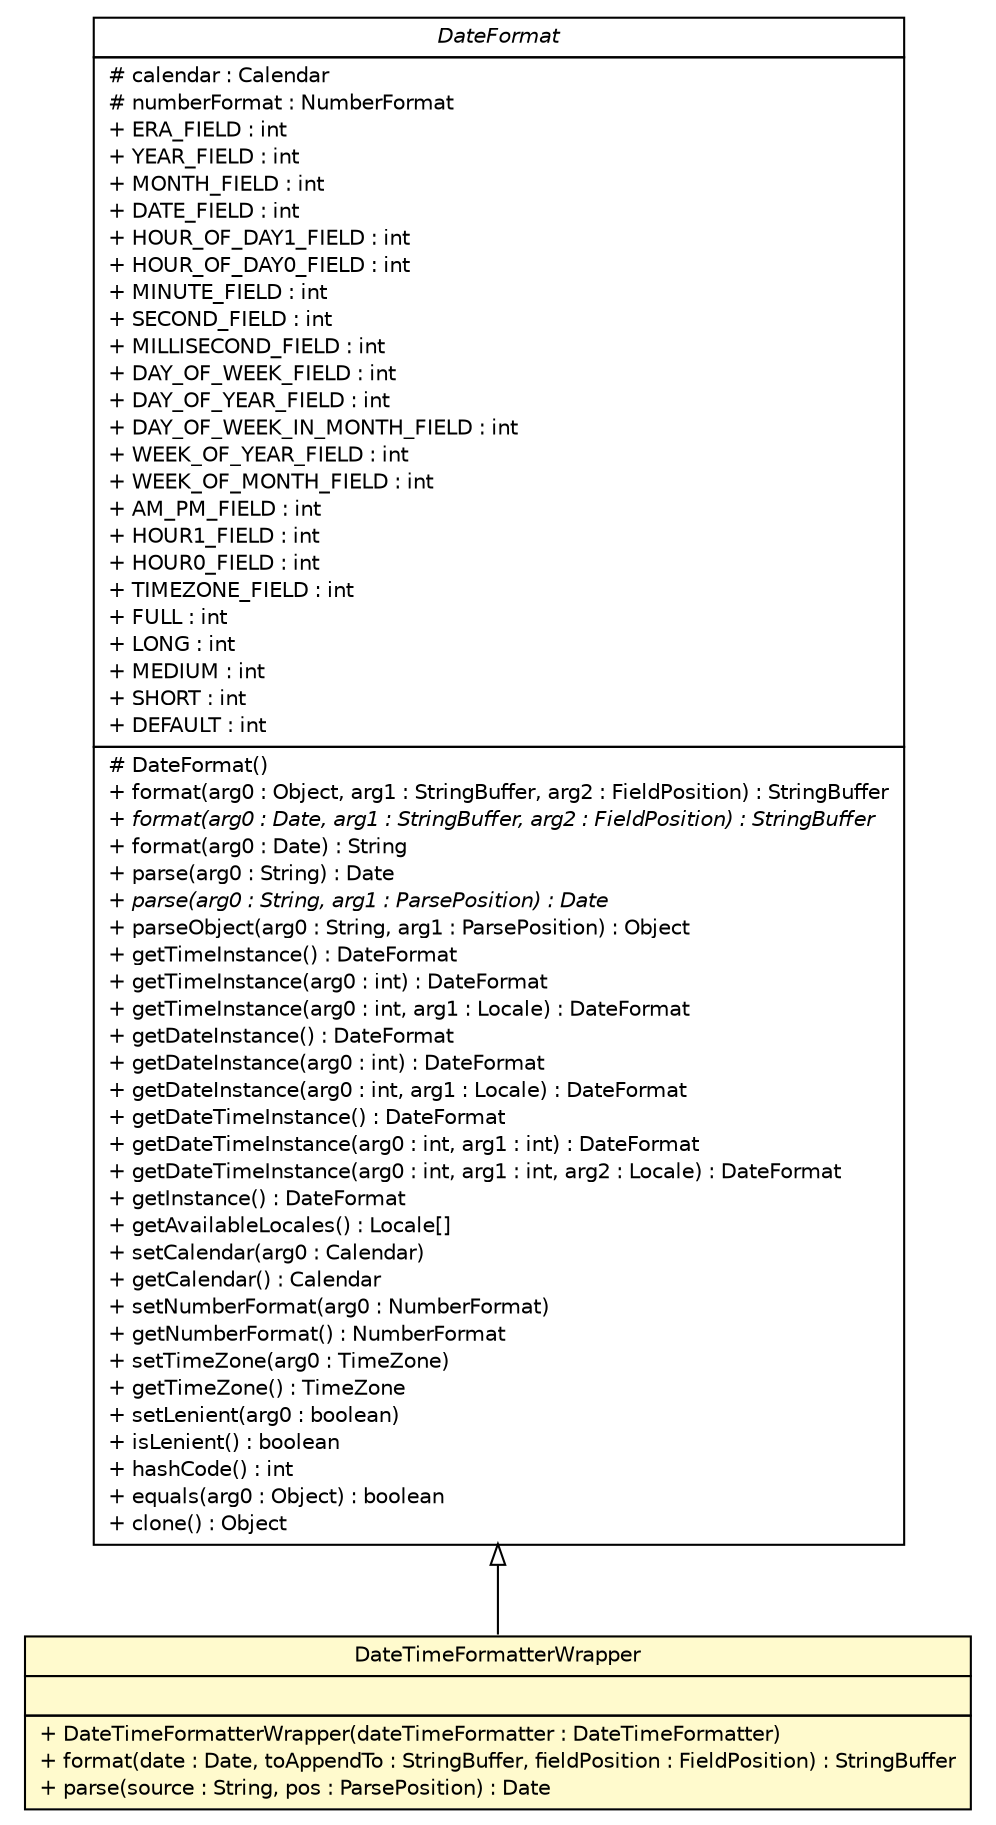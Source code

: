 #!/usr/local/bin/dot
#
# Class diagram 
# Generated by UMLGraph version R5_6-24-gf6e263 (http://www.umlgraph.org/)
#

digraph G {
	edge [fontname="Helvetica",fontsize=10,labelfontname="Helvetica",labelfontsize=10];
	node [fontname="Helvetica",fontsize=10,shape=plaintext];
	nodesep=0.25;
	ranksep=0.5;
	// com.yirendai.oss.lib.common.DateTimeFormatterWrapper
	c2162 [label=<<table title="com.yirendai.oss.lib.common.DateTimeFormatterWrapper" border="0" cellborder="1" cellspacing="0" cellpadding="2" port="p" bgcolor="lemonChiffon" href="./DateTimeFormatterWrapper.html">
		<tr><td><table border="0" cellspacing="0" cellpadding="1">
<tr><td align="center" balign="center"> DateTimeFormatterWrapper </td></tr>
		</table></td></tr>
		<tr><td><table border="0" cellspacing="0" cellpadding="1">
<tr><td align="left" balign="left">  </td></tr>
		</table></td></tr>
		<tr><td><table border="0" cellspacing="0" cellpadding="1">
<tr><td align="left" balign="left"> + DateTimeFormatterWrapper(dateTimeFormatter : DateTimeFormatter) </td></tr>
<tr><td align="left" balign="left"> + format(date : Date, toAppendTo : StringBuffer, fieldPosition : FieldPosition) : StringBuffer </td></tr>
<tr><td align="left" balign="left"> + parse(source : String, pos : ParsePosition) : Date </td></tr>
		</table></td></tr>
		</table>>, URL="./DateTimeFormatterWrapper.html", fontname="Helvetica", fontcolor="black", fontsize=10.0];
	//com.yirendai.oss.lib.common.DateTimeFormatterWrapper extends java.text.DateFormat
	c2225:p -> c2162:p [dir=back,arrowtail=empty];
	// java.text.DateFormat
	c2225 [label=<<table title="java.text.DateFormat" border="0" cellborder="1" cellspacing="0" cellpadding="2" port="p" href="http://java.sun.com/j2se/1.4.2/docs/api/java/text/DateFormat.html">
		<tr><td><table border="0" cellspacing="0" cellpadding="1">
<tr><td align="center" balign="center"><font face="Helvetica-Oblique"> DateFormat </font></td></tr>
		</table></td></tr>
		<tr><td><table border="0" cellspacing="0" cellpadding="1">
<tr><td align="left" balign="left"> # calendar : Calendar </td></tr>
<tr><td align="left" balign="left"> # numberFormat : NumberFormat </td></tr>
<tr><td align="left" balign="left"> + ERA_FIELD : int </td></tr>
<tr><td align="left" balign="left"> + YEAR_FIELD : int </td></tr>
<tr><td align="left" balign="left"> + MONTH_FIELD : int </td></tr>
<tr><td align="left" balign="left"> + DATE_FIELD : int </td></tr>
<tr><td align="left" balign="left"> + HOUR_OF_DAY1_FIELD : int </td></tr>
<tr><td align="left" balign="left"> + HOUR_OF_DAY0_FIELD : int </td></tr>
<tr><td align="left" balign="left"> + MINUTE_FIELD : int </td></tr>
<tr><td align="left" balign="left"> + SECOND_FIELD : int </td></tr>
<tr><td align="left" balign="left"> + MILLISECOND_FIELD : int </td></tr>
<tr><td align="left" balign="left"> + DAY_OF_WEEK_FIELD : int </td></tr>
<tr><td align="left" balign="left"> + DAY_OF_YEAR_FIELD : int </td></tr>
<tr><td align="left" balign="left"> + DAY_OF_WEEK_IN_MONTH_FIELD : int </td></tr>
<tr><td align="left" balign="left"> + WEEK_OF_YEAR_FIELD : int </td></tr>
<tr><td align="left" balign="left"> + WEEK_OF_MONTH_FIELD : int </td></tr>
<tr><td align="left" balign="left"> + AM_PM_FIELD : int </td></tr>
<tr><td align="left" balign="left"> + HOUR1_FIELD : int </td></tr>
<tr><td align="left" balign="left"> + HOUR0_FIELD : int </td></tr>
<tr><td align="left" balign="left"> + TIMEZONE_FIELD : int </td></tr>
<tr><td align="left" balign="left"> + FULL : int </td></tr>
<tr><td align="left" balign="left"> + LONG : int </td></tr>
<tr><td align="left" balign="left"> + MEDIUM : int </td></tr>
<tr><td align="left" balign="left"> + SHORT : int </td></tr>
<tr><td align="left" balign="left"> + DEFAULT : int </td></tr>
		</table></td></tr>
		<tr><td><table border="0" cellspacing="0" cellpadding="1">
<tr><td align="left" balign="left"> # DateFormat() </td></tr>
<tr><td align="left" balign="left"> + format(arg0 : Object, arg1 : StringBuffer, arg2 : FieldPosition) : StringBuffer </td></tr>
<tr><td align="left" balign="left"><font face="Helvetica-Oblique" point-size="10.0"> + format(arg0 : Date, arg1 : StringBuffer, arg2 : FieldPosition) : StringBuffer </font></td></tr>
<tr><td align="left" balign="left"> + format(arg0 : Date) : String </td></tr>
<tr><td align="left" balign="left"> + parse(arg0 : String) : Date </td></tr>
<tr><td align="left" balign="left"><font face="Helvetica-Oblique" point-size="10.0"> + parse(arg0 : String, arg1 : ParsePosition) : Date </font></td></tr>
<tr><td align="left" balign="left"> + parseObject(arg0 : String, arg1 : ParsePosition) : Object </td></tr>
<tr><td align="left" balign="left"> + getTimeInstance() : DateFormat </td></tr>
<tr><td align="left" balign="left"> + getTimeInstance(arg0 : int) : DateFormat </td></tr>
<tr><td align="left" balign="left"> + getTimeInstance(arg0 : int, arg1 : Locale) : DateFormat </td></tr>
<tr><td align="left" balign="left"> + getDateInstance() : DateFormat </td></tr>
<tr><td align="left" balign="left"> + getDateInstance(arg0 : int) : DateFormat </td></tr>
<tr><td align="left" balign="left"> + getDateInstance(arg0 : int, arg1 : Locale) : DateFormat </td></tr>
<tr><td align="left" balign="left"> + getDateTimeInstance() : DateFormat </td></tr>
<tr><td align="left" balign="left"> + getDateTimeInstance(arg0 : int, arg1 : int) : DateFormat </td></tr>
<tr><td align="left" balign="left"> + getDateTimeInstance(arg0 : int, arg1 : int, arg2 : Locale) : DateFormat </td></tr>
<tr><td align="left" balign="left"> + getInstance() : DateFormat </td></tr>
<tr><td align="left" balign="left"> + getAvailableLocales() : Locale[] </td></tr>
<tr><td align="left" balign="left"> + setCalendar(arg0 : Calendar) </td></tr>
<tr><td align="left" balign="left"> + getCalendar() : Calendar </td></tr>
<tr><td align="left" balign="left"> + setNumberFormat(arg0 : NumberFormat) </td></tr>
<tr><td align="left" balign="left"> + getNumberFormat() : NumberFormat </td></tr>
<tr><td align="left" balign="left"> + setTimeZone(arg0 : TimeZone) </td></tr>
<tr><td align="left" balign="left"> + getTimeZone() : TimeZone </td></tr>
<tr><td align="left" balign="left"> + setLenient(arg0 : boolean) </td></tr>
<tr><td align="left" balign="left"> + isLenient() : boolean </td></tr>
<tr><td align="left" balign="left"> + hashCode() : int </td></tr>
<tr><td align="left" balign="left"> + equals(arg0 : Object) : boolean </td></tr>
<tr><td align="left" balign="left"> + clone() : Object </td></tr>
		</table></td></tr>
		</table>>, URL="http://java.sun.com/j2se/1.4.2/docs/api/java/text/DateFormat.html", fontname="Helvetica", fontcolor="black", fontsize=10.0];
}

